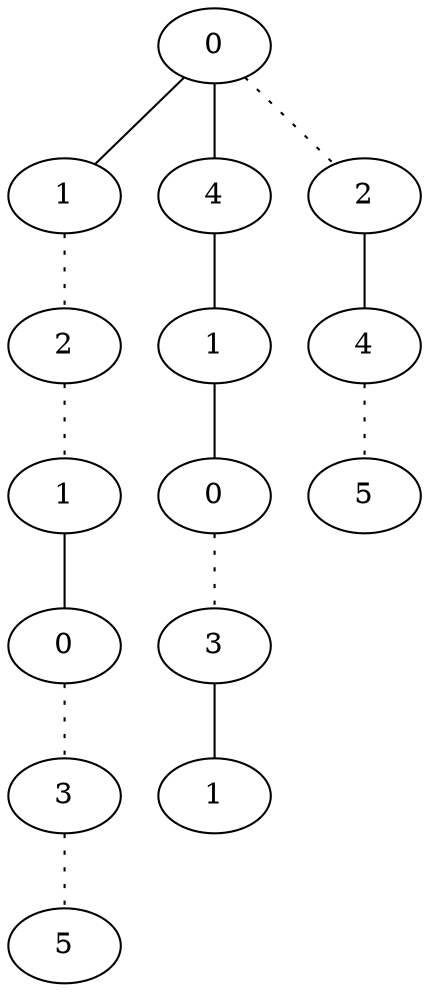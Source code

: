graph {
a0[label=0];
a1[label=1];
a2[label=2];
a3[label=1];
a4[label=0];
a5[label=3];
a6[label=5];
a7[label=4];
a8[label=1];
a9[label=0];
a10[label=3];
a11[label=1];
a12[label=2];
a13[label=4];
a14[label=5];
a0 -- a1;
a0 -- a7;
a0 -- a12 [style=dotted];
a1 -- a2 [style=dotted];
a2 -- a3 [style=dotted];
a3 -- a4;
a4 -- a5 [style=dotted];
a5 -- a6 [style=dotted];
a7 -- a8;
a8 -- a9;
a9 -- a10 [style=dotted];
a10 -- a11;
a12 -- a13;
a13 -- a14 [style=dotted];
}
